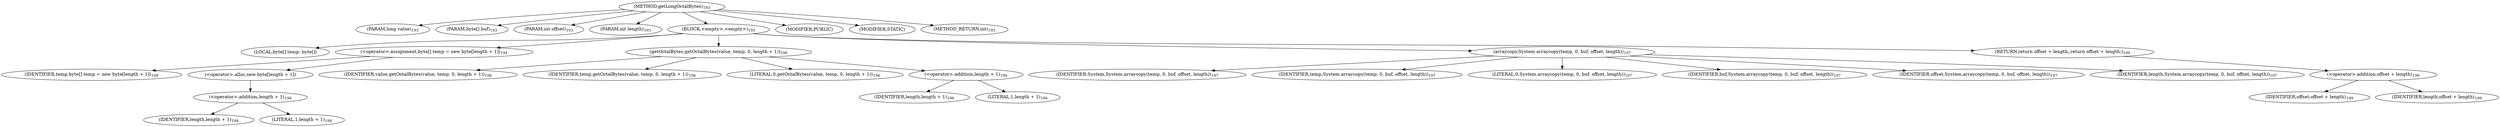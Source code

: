digraph "getLongOctalBytes" {  
"321" [label = <(METHOD,getLongOctalBytes)<SUB>193</SUB>> ]
"322" [label = <(PARAM,long value)<SUB>193</SUB>> ]
"323" [label = <(PARAM,byte[] buf)<SUB>193</SUB>> ]
"324" [label = <(PARAM,int offset)<SUB>193</SUB>> ]
"325" [label = <(PARAM,int length)<SUB>193</SUB>> ]
"326" [label = <(BLOCK,&lt;empty&gt;,&lt;empty&gt;)<SUB>193</SUB>> ]
"327" [label = <(LOCAL,byte[] temp: byte[])> ]
"328" [label = <(&lt;operator&gt;.assignment,byte[] temp = new byte[length + 1])<SUB>194</SUB>> ]
"329" [label = <(IDENTIFIER,temp,byte[] temp = new byte[length + 1])<SUB>194</SUB>> ]
"330" [label = <(&lt;operator&gt;.alloc,new byte[length + 1])> ]
"331" [label = <(&lt;operator&gt;.addition,length + 1)<SUB>194</SUB>> ]
"332" [label = <(IDENTIFIER,length,length + 1)<SUB>194</SUB>> ]
"333" [label = <(LITERAL,1,length + 1)<SUB>194</SUB>> ]
"334" [label = <(getOctalBytes,getOctalBytes(value, temp, 0, length + 1))<SUB>196</SUB>> ]
"335" [label = <(IDENTIFIER,value,getOctalBytes(value, temp, 0, length + 1))<SUB>196</SUB>> ]
"336" [label = <(IDENTIFIER,temp,getOctalBytes(value, temp, 0, length + 1))<SUB>196</SUB>> ]
"337" [label = <(LITERAL,0,getOctalBytes(value, temp, 0, length + 1))<SUB>196</SUB>> ]
"338" [label = <(&lt;operator&gt;.addition,length + 1)<SUB>196</SUB>> ]
"339" [label = <(IDENTIFIER,length,length + 1)<SUB>196</SUB>> ]
"340" [label = <(LITERAL,1,length + 1)<SUB>196</SUB>> ]
"341" [label = <(arraycopy,System.arraycopy(temp, 0, buf, offset, length))<SUB>197</SUB>> ]
"342" [label = <(IDENTIFIER,System,System.arraycopy(temp, 0, buf, offset, length))<SUB>197</SUB>> ]
"343" [label = <(IDENTIFIER,temp,System.arraycopy(temp, 0, buf, offset, length))<SUB>197</SUB>> ]
"344" [label = <(LITERAL,0,System.arraycopy(temp, 0, buf, offset, length))<SUB>197</SUB>> ]
"345" [label = <(IDENTIFIER,buf,System.arraycopy(temp, 0, buf, offset, length))<SUB>197</SUB>> ]
"346" [label = <(IDENTIFIER,offset,System.arraycopy(temp, 0, buf, offset, length))<SUB>197</SUB>> ]
"347" [label = <(IDENTIFIER,length,System.arraycopy(temp, 0, buf, offset, length))<SUB>197</SUB>> ]
"348" [label = <(RETURN,return offset + length;,return offset + length;)<SUB>199</SUB>> ]
"349" [label = <(&lt;operator&gt;.addition,offset + length)<SUB>199</SUB>> ]
"350" [label = <(IDENTIFIER,offset,offset + length)<SUB>199</SUB>> ]
"351" [label = <(IDENTIFIER,length,offset + length)<SUB>199</SUB>> ]
"352" [label = <(MODIFIER,PUBLIC)> ]
"353" [label = <(MODIFIER,STATIC)> ]
"354" [label = <(METHOD_RETURN,int)<SUB>193</SUB>> ]
  "321" -> "322" 
  "321" -> "323" 
  "321" -> "324" 
  "321" -> "325" 
  "321" -> "326" 
  "321" -> "352" 
  "321" -> "353" 
  "321" -> "354" 
  "326" -> "327" 
  "326" -> "328" 
  "326" -> "334" 
  "326" -> "341" 
  "326" -> "348" 
  "328" -> "329" 
  "328" -> "330" 
  "330" -> "331" 
  "331" -> "332" 
  "331" -> "333" 
  "334" -> "335" 
  "334" -> "336" 
  "334" -> "337" 
  "334" -> "338" 
  "338" -> "339" 
  "338" -> "340" 
  "341" -> "342" 
  "341" -> "343" 
  "341" -> "344" 
  "341" -> "345" 
  "341" -> "346" 
  "341" -> "347" 
  "348" -> "349" 
  "349" -> "350" 
  "349" -> "351" 
}
